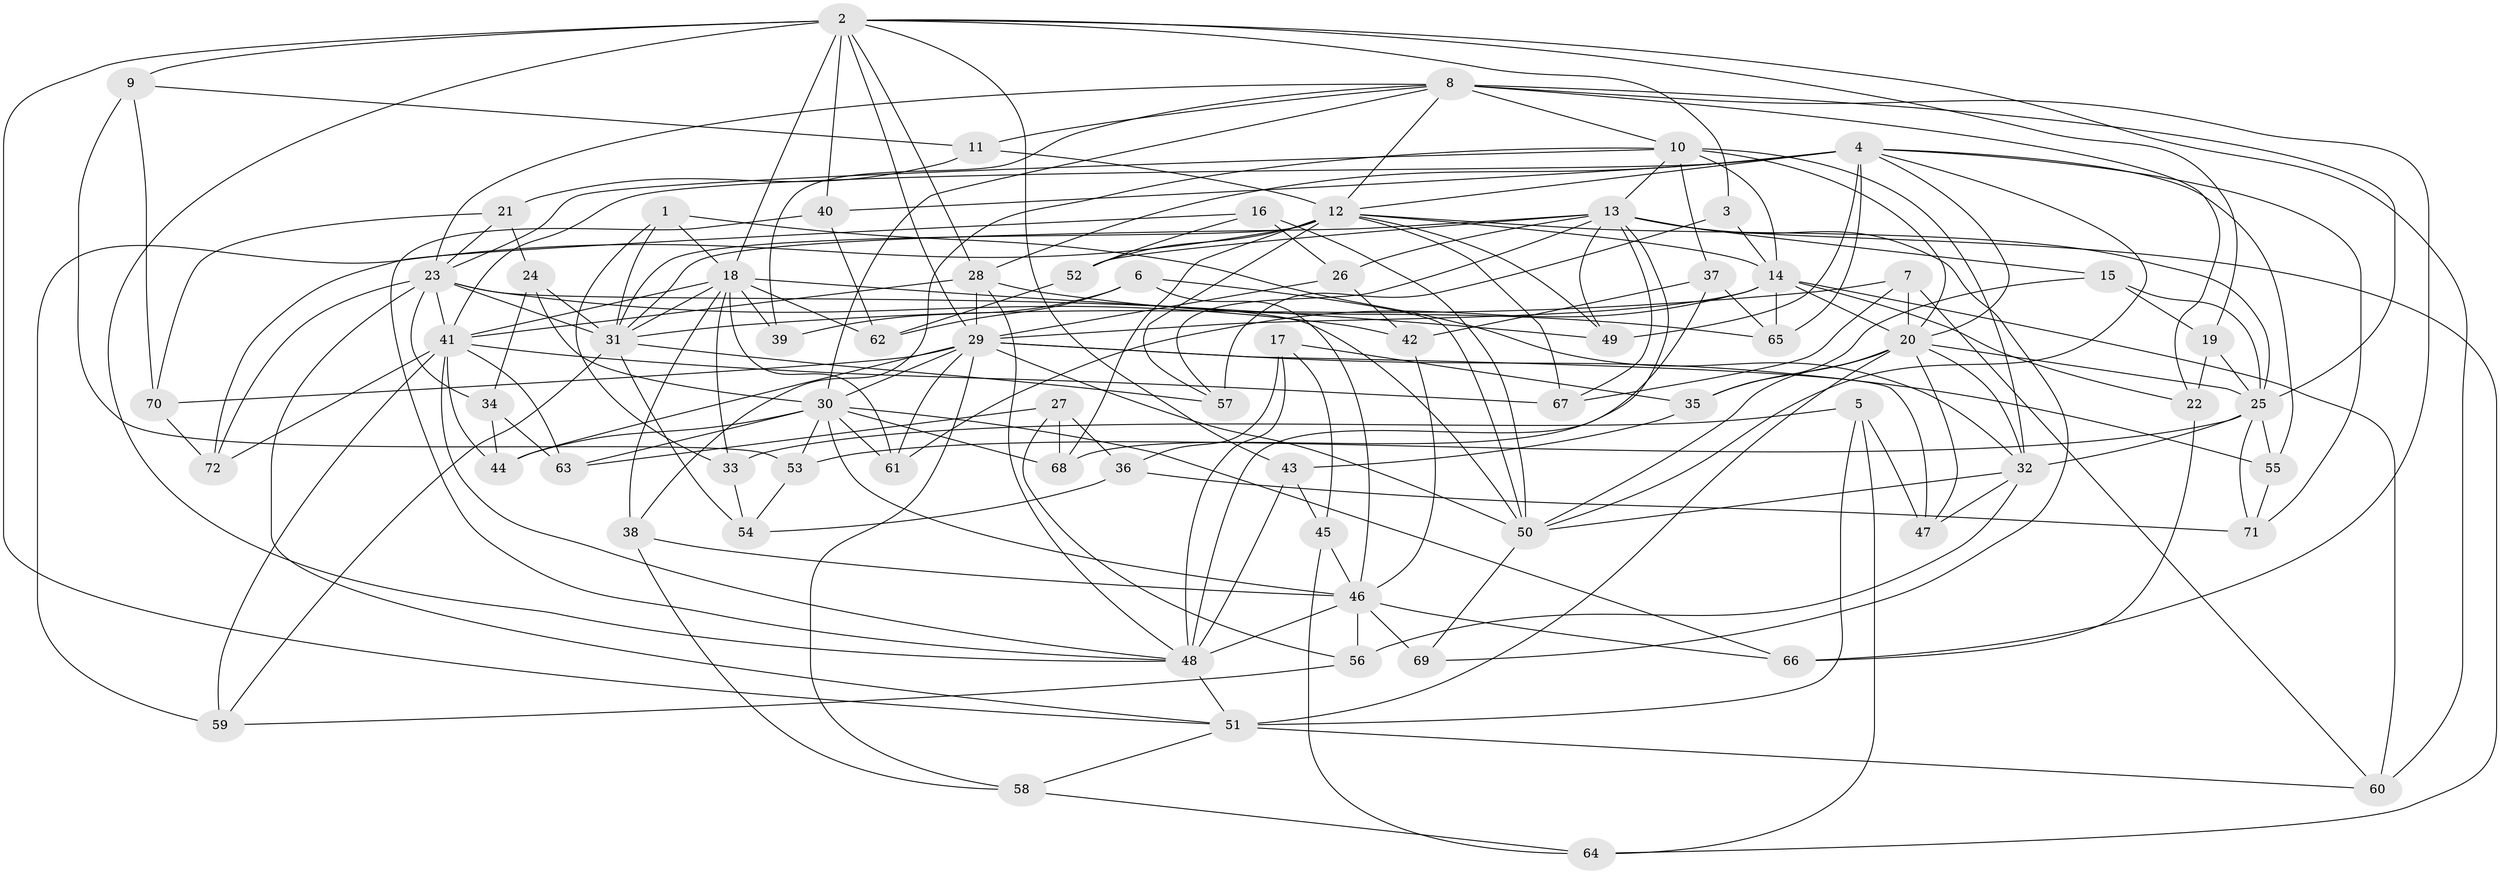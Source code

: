 // original degree distribution, {4: 1.0}
// Generated by graph-tools (version 1.1) at 2025/38/03/09/25 02:38:06]
// undirected, 72 vertices, 199 edges
graph export_dot {
graph [start="1"]
  node [color=gray90,style=filled];
  1;
  2;
  3;
  4;
  5;
  6;
  7;
  8;
  9;
  10;
  11;
  12;
  13;
  14;
  15;
  16;
  17;
  18;
  19;
  20;
  21;
  22;
  23;
  24;
  25;
  26;
  27;
  28;
  29;
  30;
  31;
  32;
  33;
  34;
  35;
  36;
  37;
  38;
  39;
  40;
  41;
  42;
  43;
  44;
  45;
  46;
  47;
  48;
  49;
  50;
  51;
  52;
  53;
  54;
  55;
  56;
  57;
  58;
  59;
  60;
  61;
  62;
  63;
  64;
  65;
  66;
  67;
  68;
  69;
  70;
  71;
  72;
  1 -- 18 [weight=1.0];
  1 -- 31 [weight=1.0];
  1 -- 32 [weight=1.0];
  1 -- 33 [weight=1.0];
  2 -- 3 [weight=1.0];
  2 -- 9 [weight=1.0];
  2 -- 18 [weight=2.0];
  2 -- 19 [weight=1.0];
  2 -- 28 [weight=1.0];
  2 -- 29 [weight=1.0];
  2 -- 40 [weight=1.0];
  2 -- 43 [weight=1.0];
  2 -- 48 [weight=1.0];
  2 -- 51 [weight=1.0];
  2 -- 60 [weight=1.0];
  3 -- 14 [weight=2.0];
  3 -- 57 [weight=1.0];
  4 -- 12 [weight=1.0];
  4 -- 20 [weight=1.0];
  4 -- 28 [weight=1.0];
  4 -- 40 [weight=1.0];
  4 -- 41 [weight=1.0];
  4 -- 49 [weight=1.0];
  4 -- 50 [weight=1.0];
  4 -- 55 [weight=1.0];
  4 -- 65 [weight=1.0];
  4 -- 71 [weight=1.0];
  5 -- 33 [weight=1.0];
  5 -- 47 [weight=1.0];
  5 -- 51 [weight=1.0];
  5 -- 64 [weight=1.0];
  6 -- 39 [weight=1.0];
  6 -- 46 [weight=1.0];
  6 -- 50 [weight=1.0];
  6 -- 62 [weight=1.0];
  7 -- 20 [weight=1.0];
  7 -- 31 [weight=1.0];
  7 -- 60 [weight=1.0];
  7 -- 67 [weight=1.0];
  8 -- 10 [weight=1.0];
  8 -- 11 [weight=1.0];
  8 -- 12 [weight=1.0];
  8 -- 22 [weight=1.0];
  8 -- 23 [weight=1.0];
  8 -- 25 [weight=2.0];
  8 -- 30 [weight=1.0];
  8 -- 39 [weight=1.0];
  8 -- 66 [weight=1.0];
  9 -- 11 [weight=1.0];
  9 -- 53 [weight=1.0];
  9 -- 70 [weight=1.0];
  10 -- 13 [weight=1.0];
  10 -- 14 [weight=3.0];
  10 -- 20 [weight=1.0];
  10 -- 23 [weight=1.0];
  10 -- 32 [weight=1.0];
  10 -- 37 [weight=1.0];
  10 -- 38 [weight=1.0];
  11 -- 12 [weight=1.0];
  11 -- 21 [weight=1.0];
  12 -- 14 [weight=1.0];
  12 -- 25 [weight=1.0];
  12 -- 31 [weight=1.0];
  12 -- 49 [weight=1.0];
  12 -- 52 [weight=1.0];
  12 -- 57 [weight=1.0];
  12 -- 59 [weight=1.0];
  12 -- 67 [weight=1.0];
  12 -- 68 [weight=1.0];
  13 -- 15 [weight=1.0];
  13 -- 26 [weight=1.0];
  13 -- 31 [weight=1.0];
  13 -- 48 [weight=2.0];
  13 -- 49 [weight=1.0];
  13 -- 52 [weight=1.0];
  13 -- 57 [weight=1.0];
  13 -- 64 [weight=1.0];
  13 -- 67 [weight=1.0];
  13 -- 69 [weight=1.0];
  14 -- 20 [weight=1.0];
  14 -- 22 [weight=1.0];
  14 -- 29 [weight=1.0];
  14 -- 60 [weight=1.0];
  14 -- 61 [weight=1.0];
  14 -- 65 [weight=1.0];
  15 -- 19 [weight=1.0];
  15 -- 25 [weight=1.0];
  15 -- 35 [weight=1.0];
  16 -- 26 [weight=1.0];
  16 -- 50 [weight=1.0];
  16 -- 52 [weight=1.0];
  16 -- 72 [weight=1.0];
  17 -- 35 [weight=1.0];
  17 -- 36 [weight=1.0];
  17 -- 45 [weight=1.0];
  17 -- 48 [weight=1.0];
  18 -- 31 [weight=1.0];
  18 -- 33 [weight=1.0];
  18 -- 38 [weight=1.0];
  18 -- 39 [weight=2.0];
  18 -- 41 [weight=1.0];
  18 -- 49 [weight=1.0];
  18 -- 61 [weight=1.0];
  18 -- 62 [weight=1.0];
  19 -- 22 [weight=1.0];
  19 -- 25 [weight=1.0];
  20 -- 25 [weight=2.0];
  20 -- 32 [weight=1.0];
  20 -- 35 [weight=1.0];
  20 -- 47 [weight=1.0];
  20 -- 50 [weight=1.0];
  20 -- 51 [weight=2.0];
  21 -- 23 [weight=1.0];
  21 -- 24 [weight=1.0];
  21 -- 70 [weight=1.0];
  22 -- 66 [weight=1.0];
  23 -- 31 [weight=1.0];
  23 -- 34 [weight=1.0];
  23 -- 41 [weight=1.0];
  23 -- 42 [weight=1.0];
  23 -- 50 [weight=1.0];
  23 -- 51 [weight=1.0];
  23 -- 72 [weight=1.0];
  24 -- 30 [weight=1.0];
  24 -- 31 [weight=1.0];
  24 -- 34 [weight=1.0];
  25 -- 32 [weight=2.0];
  25 -- 53 [weight=1.0];
  25 -- 55 [weight=1.0];
  25 -- 71 [weight=1.0];
  26 -- 29 [weight=1.0];
  26 -- 42 [weight=1.0];
  27 -- 36 [weight=1.0];
  27 -- 56 [weight=1.0];
  27 -- 63 [weight=1.0];
  27 -- 68 [weight=1.0];
  28 -- 29 [weight=1.0];
  28 -- 41 [weight=1.0];
  28 -- 48 [weight=1.0];
  28 -- 65 [weight=1.0];
  29 -- 30 [weight=1.0];
  29 -- 44 [weight=1.0];
  29 -- 47 [weight=1.0];
  29 -- 50 [weight=1.0];
  29 -- 55 [weight=1.0];
  29 -- 58 [weight=1.0];
  29 -- 61 [weight=1.0];
  29 -- 70 [weight=1.0];
  30 -- 44 [weight=1.0];
  30 -- 46 [weight=3.0];
  30 -- 53 [weight=1.0];
  30 -- 61 [weight=1.0];
  30 -- 63 [weight=1.0];
  30 -- 66 [weight=1.0];
  30 -- 68 [weight=1.0];
  31 -- 54 [weight=1.0];
  31 -- 57 [weight=1.0];
  31 -- 59 [weight=1.0];
  32 -- 47 [weight=1.0];
  32 -- 50 [weight=1.0];
  32 -- 56 [weight=1.0];
  33 -- 54 [weight=1.0];
  34 -- 44 [weight=1.0];
  34 -- 63 [weight=1.0];
  35 -- 43 [weight=1.0];
  36 -- 54 [weight=1.0];
  36 -- 71 [weight=1.0];
  37 -- 42 [weight=1.0];
  37 -- 65 [weight=1.0];
  37 -- 68 [weight=1.0];
  38 -- 46 [weight=1.0];
  38 -- 58 [weight=1.0];
  40 -- 48 [weight=1.0];
  40 -- 62 [weight=1.0];
  41 -- 44 [weight=1.0];
  41 -- 48 [weight=1.0];
  41 -- 59 [weight=1.0];
  41 -- 63 [weight=1.0];
  41 -- 67 [weight=1.0];
  41 -- 72 [weight=1.0];
  42 -- 46 [weight=1.0];
  43 -- 45 [weight=1.0];
  43 -- 48 [weight=1.0];
  45 -- 46 [weight=1.0];
  45 -- 64 [weight=1.0];
  46 -- 48 [weight=1.0];
  46 -- 56 [weight=1.0];
  46 -- 66 [weight=1.0];
  46 -- 69 [weight=2.0];
  48 -- 51 [weight=1.0];
  50 -- 69 [weight=1.0];
  51 -- 58 [weight=1.0];
  51 -- 60 [weight=1.0];
  52 -- 62 [weight=1.0];
  53 -- 54 [weight=1.0];
  55 -- 71 [weight=1.0];
  56 -- 59 [weight=1.0];
  58 -- 64 [weight=1.0];
  70 -- 72 [weight=1.0];
}
